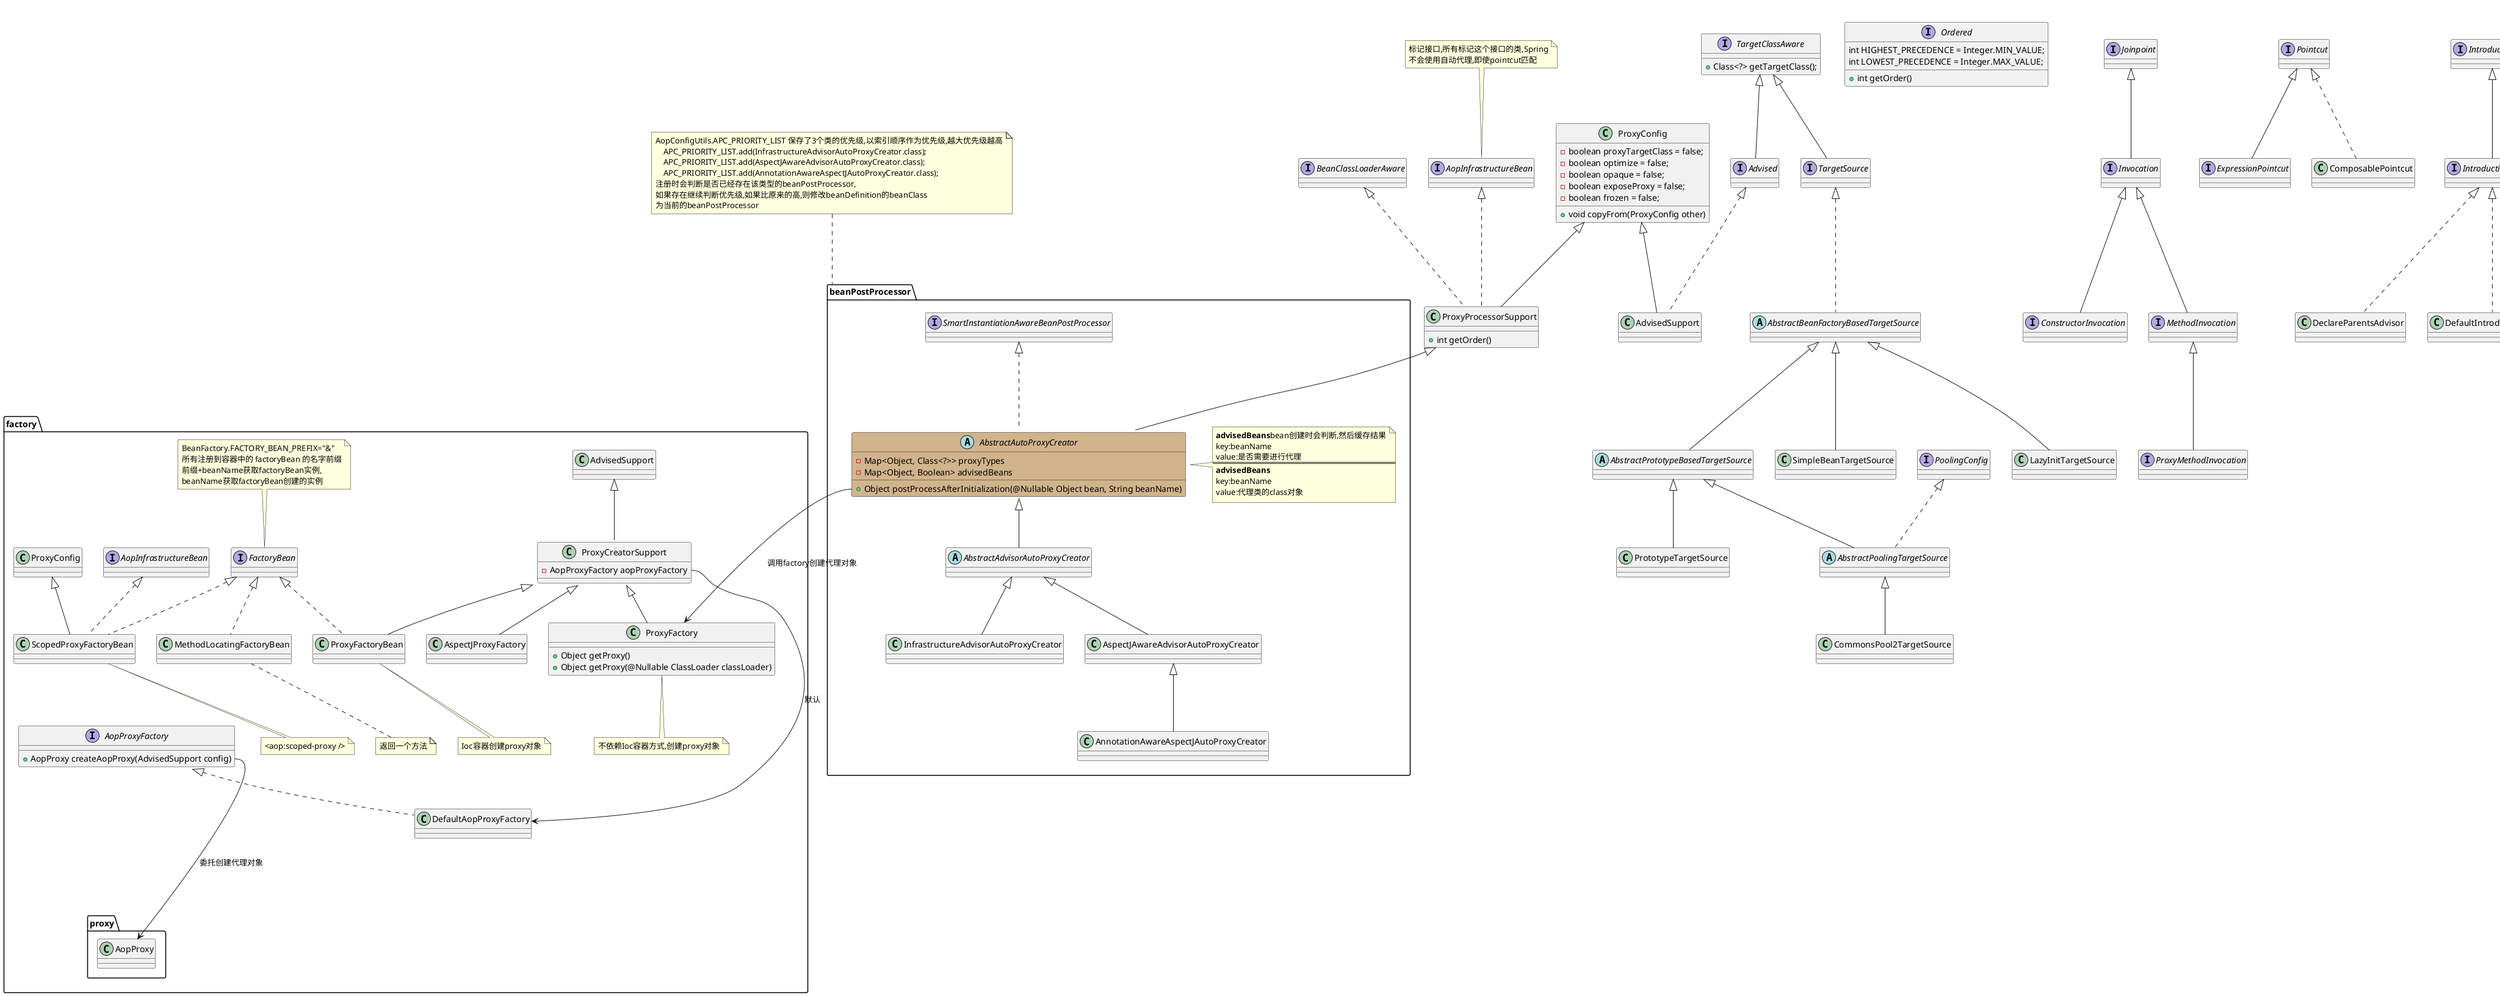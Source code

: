 @startuml
'https://plantuml.com/class-diagram

interface Ordered {
	int HIGHEST_PRECEDENCE = Integer.MIN_VALUE;
	int LOWEST_PRECEDENCE = Integer.MAX_VALUE;
	+ int getOrder()
}

'joinpoint
interface Joinpoint
interface Pointcut
interface ExpressionPointcut extends Pointcut
class ComposablePointcut implements Pointcut

interface Invocation extends Joinpoint
interface ConstructorInvocation extends Invocation
interface MethodInvocation extends Invocation
interface ProxyMethodInvocation extends MethodInvocation

'Advice
package advices {

    interface Advice
    interface AfterAdvice
    AfterAdvice -u---|> Advice

    interface AfterReturningAdvice extends AfterAdvice
    interface ThrowsAdvice extends AfterAdvice
    interface BeforeAdvice extends Advice
    interface MethodBeforeAdvice extends BeforeAdvice


    interface AspectJPrecedenceInformation{
        + int getOrder()
    }
    abstract class AbstractAspectJAdvice implements Advice, AspectJPrecedenceInformation


    class AspectJMethodBeforeAdvice extends AbstractAspectJAdvice implements MethodBeforeAdvice
    class AspectJAfterAdvice extends AbstractAspectJAdvice implements MethodInterceptor, AfterAdvice
    class AspectJAfterReturningAdvice extends AbstractAspectJAdvice implements AfterReturningAdvice, AfterAdvice
    class AspectJAfterThrowingAdvice extends AbstractAspectJAdvice implements MethodInterceptor, AfterAdvice
    class AspectJAroundAdvice extends AbstractAspectJAdvice implements MethodInterceptor



    'Interceptor
    interface Interceptor extends Advice
    interface ConstructorInterceptor extends Interceptor
    interface MethodInterceptor extends Interceptor
    interface DynamicIntroductionAdvice extends Advice




}


interface IntroductionInfo

'Advisor
interface Advisor
interface PointcutAdvisor extends Advisor
interface InstantiationModelAwarePointcutAdvisor extends PointcutAdvisor
interface IntroductionAdvisor extends Advisor, IntroductionInfo

abstract class AbstractPointcutAdvisor implements PointcutAdvisor{
    + int getOrder()
}
abstract class AbstractGenericPointcutAdvisor extends AbstractPointcutAdvisor
abstract class AbstractBeanFactoryPointcutAdvisor extends AbstractPointcutAdvisor

class AspectJPointcutAdvisor implements PointcutAdvisor {
    - AbstractAspectJAdvice advice
    - final Pointcut pointcut
    + int getOrder()
}
note bottom of AspectJPointcutAdvisor
aop 标签的advisor ,一个advice 一个advisor
end note
class DeclareParentsAdvisor implements IntroductionAdvisor
class DefaultIntroductionAdvisor implements IntroductionAdvisor

class DefaultPointcutAdvisor extends AbstractGenericPointcutAdvisor
note bottom of DefaultPointcutAdvisor
DefaultAdvisorAdapterRegistry.wrap 将advice包装成advisor
MethodInterceptor 包装成 DefaultPointcutAdvisor
end note


class ProxyProcessorSupport extends ProxyConfig implements  BeanClassLoaderAware, AopInfrastructureBean {
     + int getOrder()
}


' beanPostProcessor
package beanPostProcessor{
    abstract class AbstractAutoProxyCreator #tan extends .ProxyProcessorSupport implements SmartInstantiationAwareBeanPostProcessor{
        - Map<Object, Class<?>> proxyTypes
        - Map<Object, Boolean> advisedBeans
        + Object postProcessAfterInitialization(@Nullable Object bean, String beanName)
    }
    note right of AbstractAutoProxyCreator
    **advisedBeans**bean创建时会判断,然后缓存结果
    key:beanName
    value:是否需要进行代理
    ===
    **advisedBeans**
    key:beanName
    value:代理类的class对象
    end note

    abstract class AbstractAdvisorAutoProxyCreator  extends AbstractAutoProxyCreator  {

    }


    class AspectJAwareAdvisorAutoProxyCreator extends AbstractAdvisorAutoProxyCreator
    class InfrastructureAdvisorAutoProxyCreator extends AbstractAdvisorAutoProxyCreator
    class AnnotationAwareAspectJAutoProxyCreator extends AspectJAwareAdvisorAutoProxyCreator


}
note top of beanPostProcessor
AopConfigUtils.APC_PRIORITY_LIST 保存了3个类的优先级,以索引顺序作为优先级,越大优先级越高
    APC_PRIORITY_LIST.add(InfrastructureAdvisorAutoProxyCreator.class);
    APC_PRIORITY_LIST.add(AspectJAwareAdvisorAutoProxyCreator.class);
    APC_PRIORITY_LIST.add(AnnotationAwareAspectJAutoProxyCreator.class);
注册时会判断是否已经存在该类型的beanPostProcessor,
如果存在继续判断优先级,如果比原来的高,则修改beanDefinition的beanClass
为当前的beanPostProcessor
end note


' factory
package factory{
    interface FactoryBean
    note top
    BeanFactory.FACTORY_BEAN_PREFIX="&"
    所有注册到容器中的 factoryBean 的名字前缀
    前缀+beanName获取factoryBean实例,
    beanName获取factoryBean创建的实例
    end note


    class ProxyCreatorSupport extends AdvisedSupport{
        - AopProxyFactory aopProxyFactory
    }

    ProxyCreatorSupport::aopProxyFactory ----> DefaultAopProxyFactory : 默认



    class ProxyFactory extends ProxyCreatorSupport {
        + Object getProxy()
        + Object getProxy(@Nullable ClassLoader classLoader)
    }
    note bottom of ProxyFactory
    不依赖Ioc容器方式,创建proxy对象
    end note

    class ScopedProxyFactoryBean extends ProxyConfig implements FactoryBean,AopInfrastructureBean{

    }
    note bottom of ScopedProxyFactoryBean
    <aop:scoped-proxy />
    end note

    class MethodLocatingFactoryBean implements FactoryBean
    note bottom of MethodLocatingFactoryBean
    返回一个方法
    end note

    class ProxyFactoryBean extends ProxyCreatorSupport implements FactoryBean{

    }
    note bottom of ProxyFactoryBean
    Ioc容器创建proxy对象
    end note
    class AspectJProxyFactory extends ProxyCreatorSupport



    interface AopProxyFactory {
        + AopProxy createAopProxy(AdvisedSupport config)
    }
    class DefaultAopProxyFactory implements AopProxyFactory {
    }
    AopProxyFactory::createAopProxy ----> proxy.AopProxy : 委托创建代理对象

}

'proxy
package proxy {


    interface AopProxy{
        + Object getProxy();
        + Object getProxy(@Nullable ClassLoader classLoader);
    }
    note bottom of AopProxy
    CglibAopProxy
    调用AopProxyUtils.completeProxiedInterfaces 找出aop需要的接口
    计算时是根据 AdvisedSupport 的子类,即实际的代理工厂来找的
    SpringProxy、Advised
    end note
    class CglibAopProxy implements AopProxy
    class ObjenesisCglibAopProxy extends CglibAopProxy
    class JdkDynamicAopProxy implements AopProxy, InvocationHandler



}

'===========


AbstractAutoProxyCreator::postProcessAfterInitialization ---> ProxyFactory : 调用factory创建代理对象
'static
card static {
    class AopContext{
        - ThreadLocal<Object> currentProxy
    }
}



class LazyInitTargetSource extends AbstractBeanFactoryBasedTargetSource
abstract class AbstractPrototypeBasedTargetSource extends AbstractBeanFactoryBasedTargetSource
class PrototypeTargetSource extends AbstractPrototypeBasedTargetSource
class SimpleBeanTargetSource extends AbstractBeanFactoryBasedTargetSource
abstract class AbstractBeanFactoryBasedTargetSource implements TargetSource
abstract class AbstractPoolingTargetSource extends AbstractPrototypeBasedTargetSource implements PoolingConfig
class CommonsPool2TargetSource extends AbstractPoolingTargetSource

interface TargetSource extends TargetClassAware
abstract class AopUtils{
	+ static boolean isAopProxy(@Nullable Object object)
	+ static boolean isJdkDynamicProxy(@Nullable Object object)
	+ static boolean isCglibProxy(@Nullable Object object)
}
interface TargetClassAware {
	+ Class<?> getTargetClass();
}
interface AopInfrastructureBean
interface AopInfrastructureBean
note top
标记接口,所有标记这个接口的类,Spring
不会使用自动代理,即使pointcut匹配
end note


class ScopedObject
interface Advised extends TargetClassAware
class AdvisedSupport extends ProxyConfig implements Advised


interface TransactionalProxy extends SpringProxy
interface SpringProxy
note top
所有Spring的AOP代理对象都会实现,标记接口
可以用来检查代理对象是不是生成的
end note
AopUtils -- SpringProxy

class ProxyConfig{
	- boolean proxyTargetClass = false;
	- boolean optimize = false;
	- boolean opaque = false;
	- boolean exposeProxy = false;
	- boolean frozen = false;
	+ void copyFrom(ProxyConfig other)
}
skinparam GroupInheritance 4



interface AspectInstanceFactory {
     + int getOrder()
}
class SimpleBeanFactoryAwareAspectInstanceFactory implements AspectInstanceFactory








@enduml